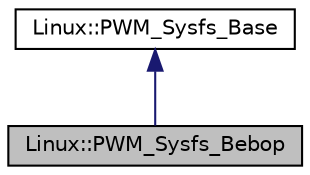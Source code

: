 digraph "Linux::PWM_Sysfs_Bebop"
{
 // INTERACTIVE_SVG=YES
  edge [fontname="Helvetica",fontsize="10",labelfontname="Helvetica",labelfontsize="10"];
  node [fontname="Helvetica",fontsize="10",shape=record];
  Node1 [label="Linux::PWM_Sysfs_Bebop",height=0.2,width=0.4,color="black", fillcolor="grey75", style="filled", fontcolor="black"];
  Node2 -> Node1 [dir="back",color="midnightblue",fontsize="10",style="solid",fontname="Helvetica"];
  Node2 [label="Linux::PWM_Sysfs_Base",height=0.2,width=0.4,color="black", fillcolor="white", style="filled",URL="$classLinux_1_1PWM__Sysfs__Base.html"];
}
